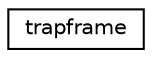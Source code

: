 digraph "Graphical Class Hierarchy"
{
 // LATEX_PDF_SIZE
  edge [fontname="Helvetica",fontsize="10",labelfontname="Helvetica",labelfontsize="10"];
  node [fontname="Helvetica",fontsize="10",shape=record];
  rankdir="LR";
  Node0 [label="trapframe",height=0.2,width=0.4,color="black", fillcolor="white", style="filled",URL="$structtrapframe.html",tooltip=" "];
}
